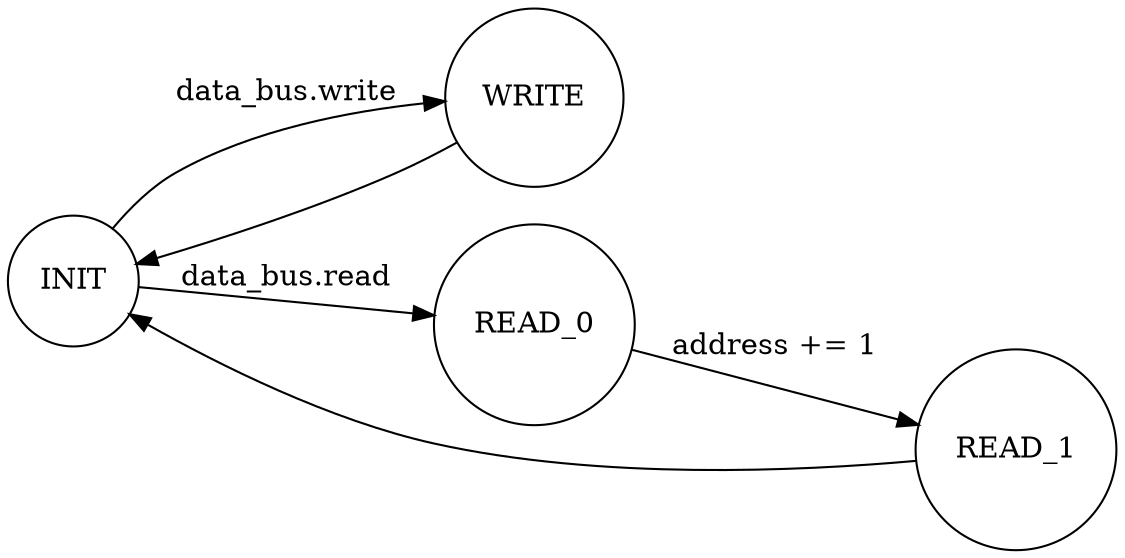 digraph DFA {   

	rankdir=LR;
	node[shape=circle];  
	
    INIT;
    WRITE;
    READ_0;
    READ_1;
    
    INIT->WRITE[label="data_bus.write"];
    WRITE->INIT;
    INIT->READ_0[label="data_bus.read"];
    READ_0->READ_1[label="address += 1"];
    READ_1->INIT;
	
}
